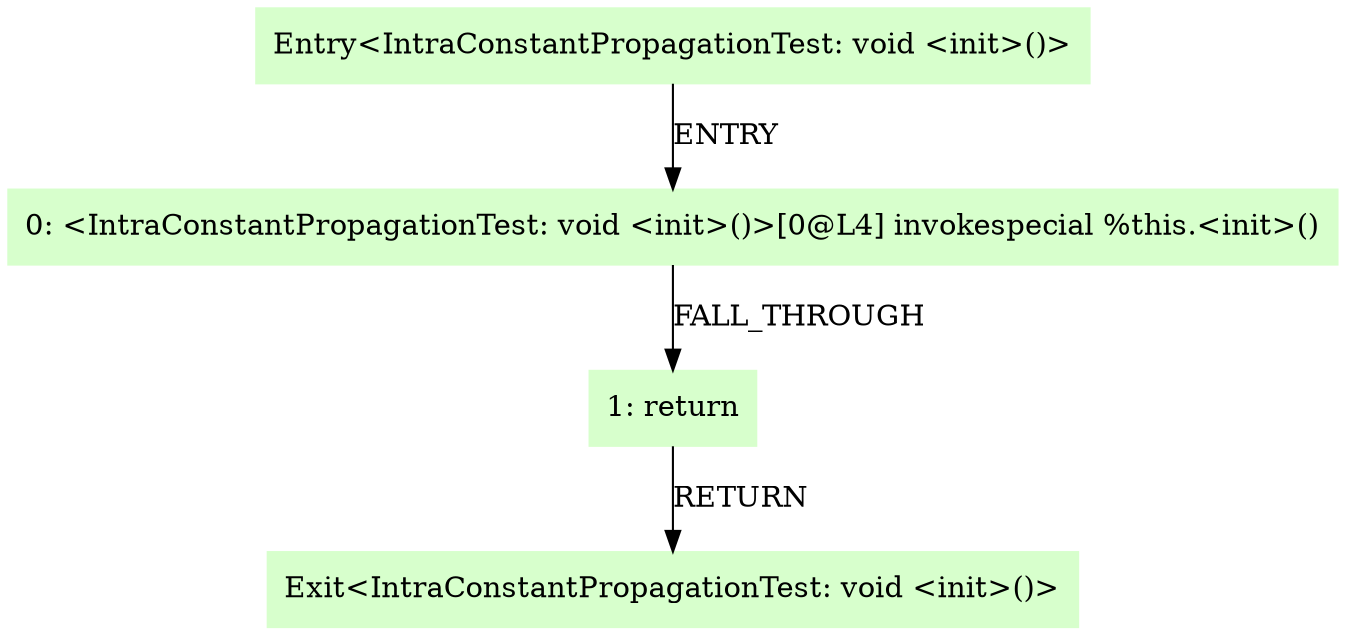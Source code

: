 digraph G {
  node [shape=box,color=".3 .2 1.0",style=filled,];
  "0" [label="Entry<IntraConstantPropagationTest: void <init>()>",];
  "1" [label="0: <IntraConstantPropagationTest: void <init>()>[0@L4] invokespecial %this.<init>()",];
  "2" [label="1: return",];
  "3" [label="Exit<IntraConstantPropagationTest: void <init>()>",];
  "0" -> "1" [label="ENTRY",];
  "1" -> "2" [label="FALL_THROUGH",];
  "2" -> "3" [label="RETURN",];
}
